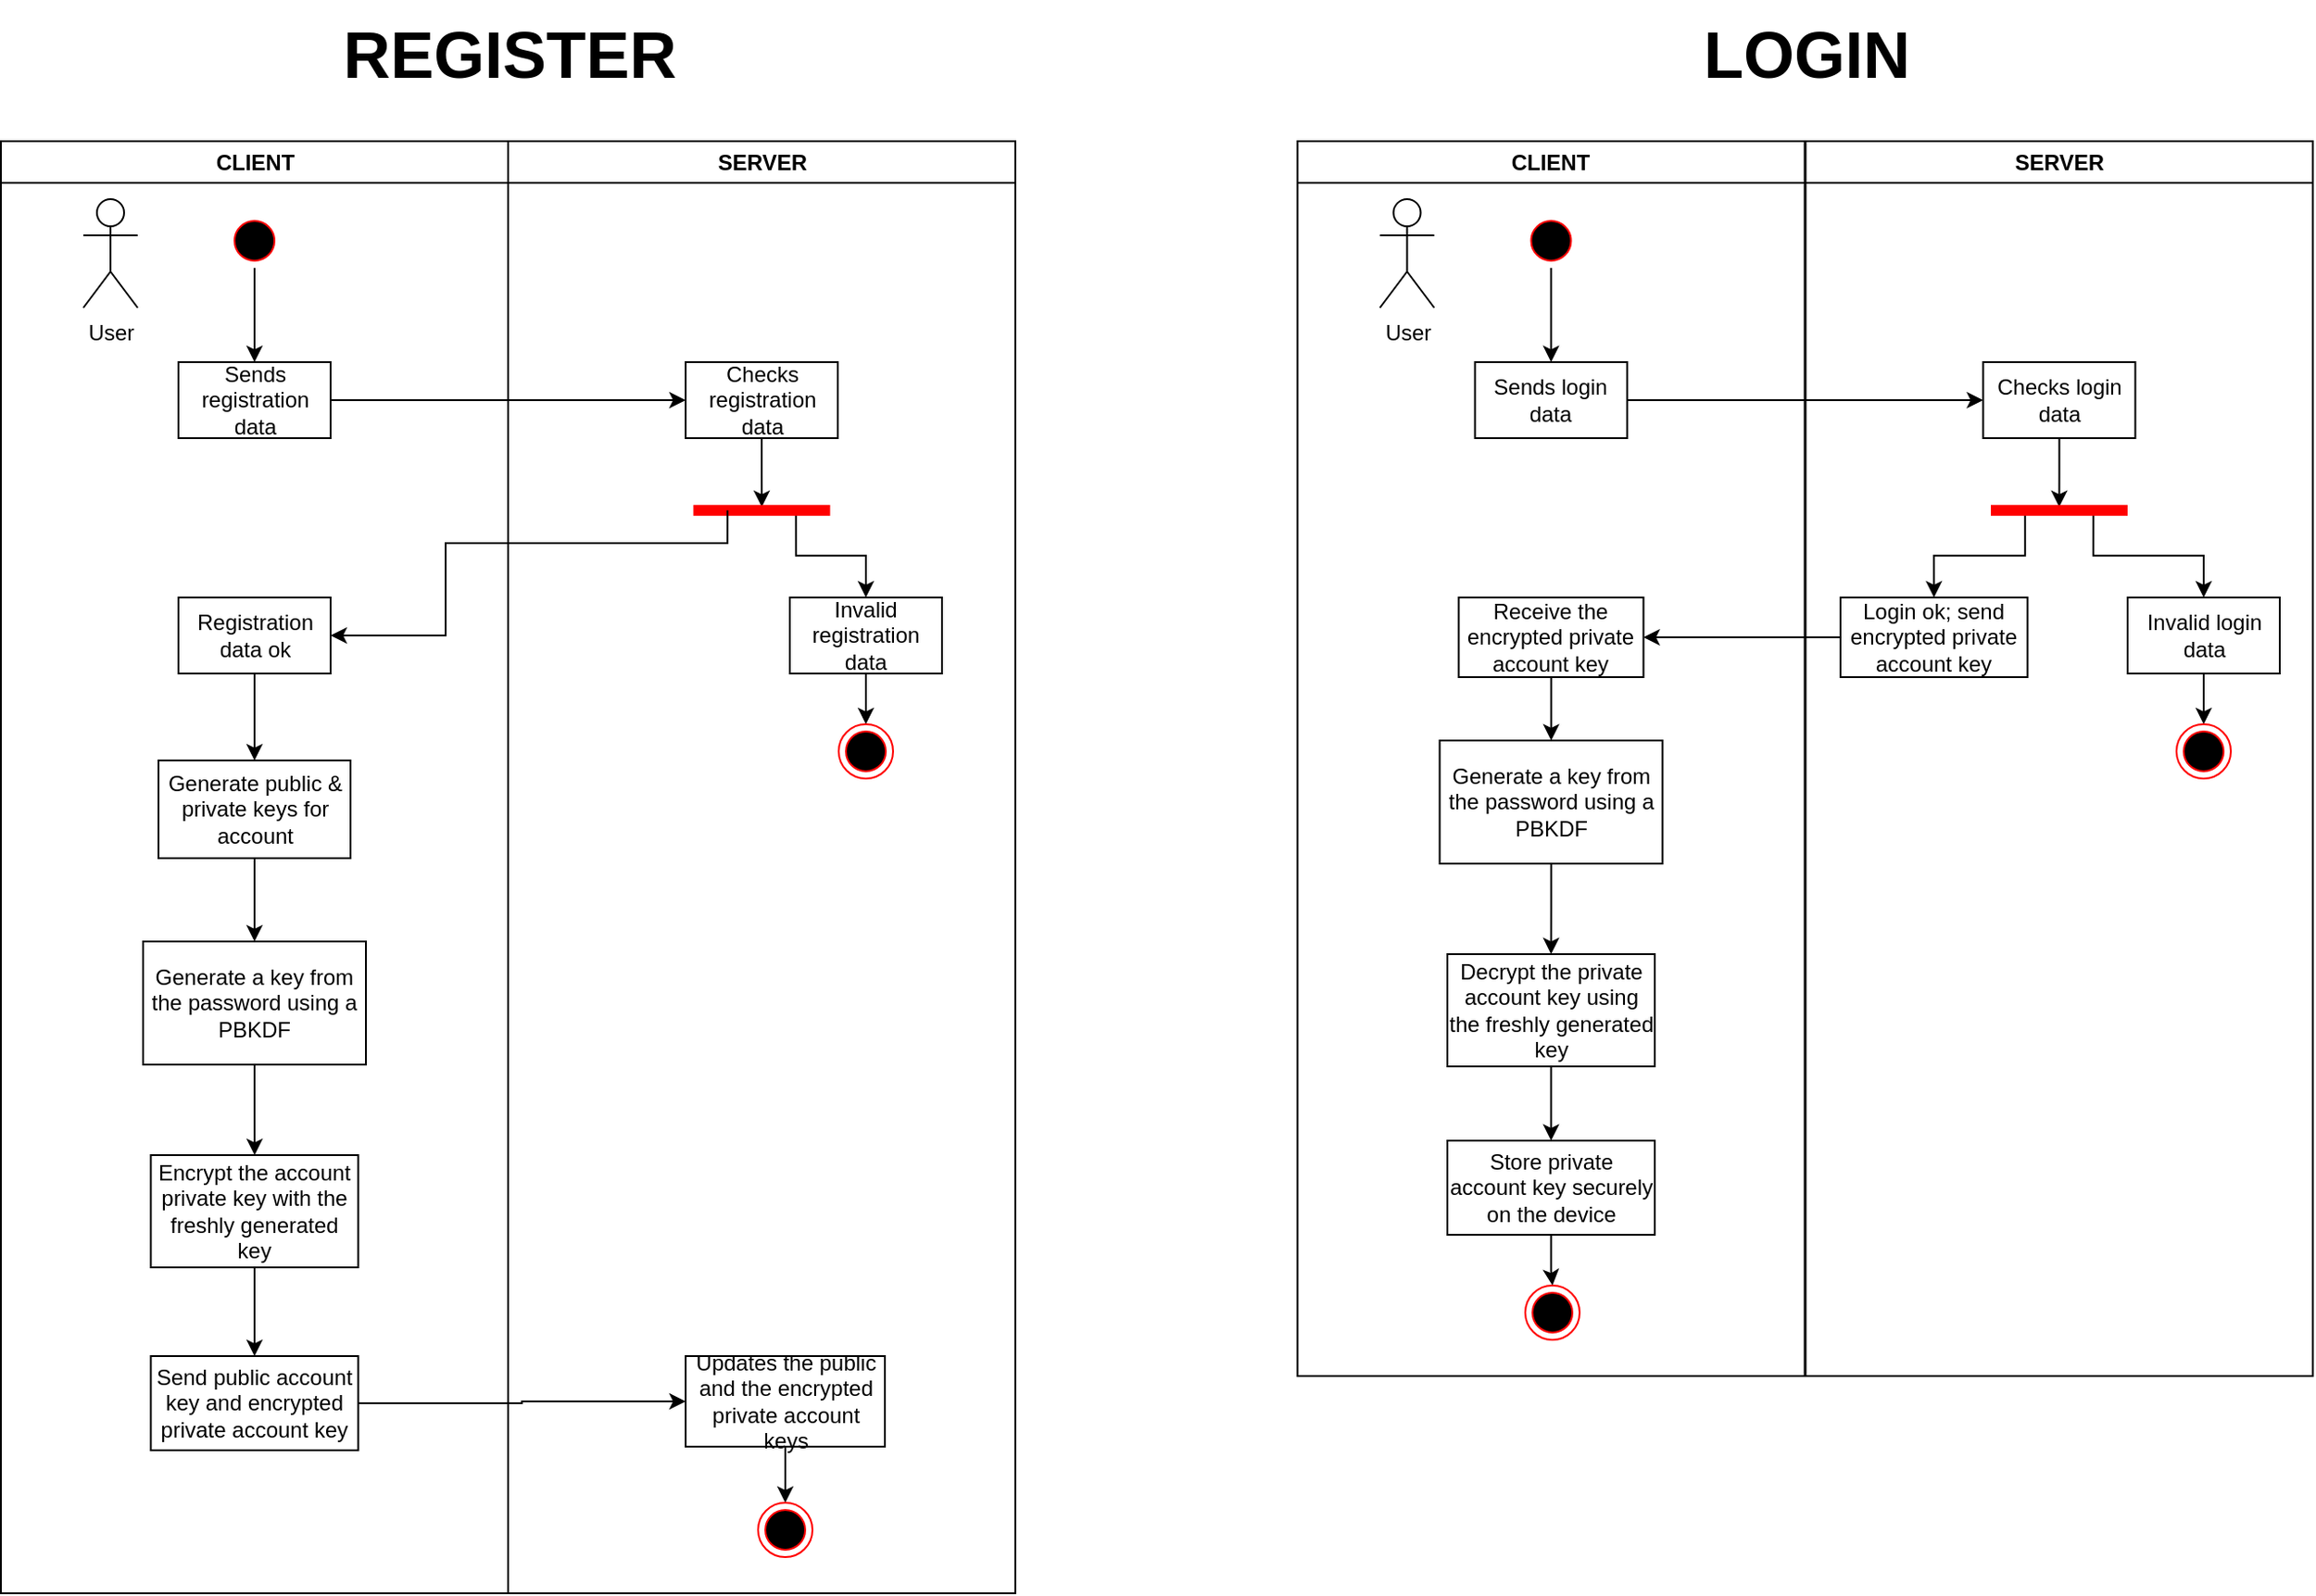 <mxfile version="24.3.1" type="device">
  <diagram name="Page-1" id="e7e014a7-5840-1c2e-5031-d8a46d1fe8dd">
    <mxGraphModel dx="1613" dy="663" grid="1" gridSize="10" guides="1" tooltips="1" connect="1" arrows="1" fold="1" page="1" pageScale="1" pageWidth="1169" pageHeight="826" background="none" math="0" shadow="0">
      <root>
        <mxCell id="0" />
        <mxCell id="1" parent="0" />
        <mxCell id="2" value="CLIENT" style="swimlane;whiteSpace=wrap;startSize=23;" parent="1" vertex="1">
          <mxGeometry x="164.5" y="128" width="280" height="802" as="geometry" />
        </mxCell>
        <mxCell id="kW0idx2W1re05_FDhmMN-83" style="edgeStyle=orthogonalEdgeStyle;rounded=0;orthogonalLoop=1;jettySize=auto;html=1;" parent="2" source="5" target="kW0idx2W1re05_FDhmMN-82" edge="1">
          <mxGeometry relative="1" as="geometry" />
        </mxCell>
        <mxCell id="5" value="" style="ellipse;shape=startState;fillColor=#000000;strokeColor=#ff0000;" parent="2" vertex="1">
          <mxGeometry x="125" y="40" width="30" height="30" as="geometry" />
        </mxCell>
        <mxCell id="kW0idx2W1re05_FDhmMN-76" value="User" style="shape=umlActor;verticalLabelPosition=bottom;verticalAlign=top;html=1;outlineConnect=0;" parent="2" vertex="1">
          <mxGeometry x="45.5" y="32" width="30" height="60" as="geometry" />
        </mxCell>
        <mxCell id="kW0idx2W1re05_FDhmMN-82" value="Sends registration data" style="rounded=0;whiteSpace=wrap;html=1;" parent="2" vertex="1">
          <mxGeometry x="98" y="122" width="84" height="42" as="geometry" />
        </mxCell>
        <mxCell id="kW0idx2W1re05_FDhmMN-110" value="" style="edgeStyle=orthogonalEdgeStyle;rounded=0;orthogonalLoop=1;jettySize=auto;html=1;" parent="2" source="kW0idx2W1re05_FDhmMN-104" target="kW0idx2W1re05_FDhmMN-108" edge="1">
          <mxGeometry relative="1" as="geometry" />
        </mxCell>
        <mxCell id="kW0idx2W1re05_FDhmMN-104" value="Registration data ok" style="rounded=0;whiteSpace=wrap;html=1;" parent="2" vertex="1">
          <mxGeometry x="98" y="252" width="84" height="42" as="geometry" />
        </mxCell>
        <mxCell id="kW0idx2W1re05_FDhmMN-113" style="edgeStyle=orthogonalEdgeStyle;rounded=0;orthogonalLoop=1;jettySize=auto;html=1;exitX=0.5;exitY=1;exitDx=0;exitDy=0;entryX=0.5;entryY=0;entryDx=0;entryDy=0;" parent="2" source="kW0idx2W1re05_FDhmMN-108" target="kW0idx2W1re05_FDhmMN-112" edge="1">
          <mxGeometry relative="1" as="geometry" />
        </mxCell>
        <mxCell id="kW0idx2W1re05_FDhmMN-108" value="Generate public &amp;amp; private keys for account" style="rounded=0;whiteSpace=wrap;html=1;" parent="2" vertex="1">
          <mxGeometry x="87" y="342" width="106" height="54" as="geometry" />
        </mxCell>
        <mxCell id="kW0idx2W1re05_FDhmMN-116" value="" style="edgeStyle=orthogonalEdgeStyle;rounded=0;orthogonalLoop=1;jettySize=auto;html=1;" parent="2" source="kW0idx2W1re05_FDhmMN-112" target="kW0idx2W1re05_FDhmMN-114" edge="1">
          <mxGeometry relative="1" as="geometry" />
        </mxCell>
        <mxCell id="kW0idx2W1re05_FDhmMN-112" value="Generate a key from the password using a PBKDF" style="rounded=0;whiteSpace=wrap;html=1;" parent="2" vertex="1">
          <mxGeometry x="78.5" y="442" width="123" height="68" as="geometry" />
        </mxCell>
        <mxCell id="kW0idx2W1re05_FDhmMN-160" value="" style="edgeStyle=orthogonalEdgeStyle;rounded=0;orthogonalLoop=1;jettySize=auto;html=1;" parent="2" source="kW0idx2W1re05_FDhmMN-114" target="kW0idx2W1re05_FDhmMN-122" edge="1">
          <mxGeometry relative="1" as="geometry" />
        </mxCell>
        <mxCell id="kW0idx2W1re05_FDhmMN-114" value="Encrypt the account private key with the freshly generated key" style="html=1;whiteSpace=wrap;" parent="2" vertex="1">
          <mxGeometry x="82.75" y="560" width="114.5" height="62" as="geometry" />
        </mxCell>
        <mxCell id="kW0idx2W1re05_FDhmMN-122" value="Send public account key and encrypted private account key" style="html=1;whiteSpace=wrap;" parent="2" vertex="1">
          <mxGeometry x="82.75" y="671" width="114.5" height="52" as="geometry" />
        </mxCell>
        <mxCell id="3" value="SERVER" style="swimlane;whiteSpace=wrap" parent="1" vertex="1">
          <mxGeometry x="444.5" y="128" width="280" height="802" as="geometry" />
        </mxCell>
        <mxCell id="kW0idx2W1re05_FDhmMN-96" value="" style="edgeStyle=orthogonalEdgeStyle;rounded=0;orthogonalLoop=1;jettySize=auto;html=1;" parent="3" source="kW0idx2W1re05_FDhmMN-85" target="kW0idx2W1re05_FDhmMN-93" edge="1">
          <mxGeometry relative="1" as="geometry" />
        </mxCell>
        <mxCell id="kW0idx2W1re05_FDhmMN-85" value="Checks registration data" style="rounded=0;whiteSpace=wrap;html=1;" parent="3" vertex="1">
          <mxGeometry x="98" y="122" width="84" height="42" as="geometry" />
        </mxCell>
        <mxCell id="kW0idx2W1re05_FDhmMN-99" style="edgeStyle=orthogonalEdgeStyle;rounded=0;orthogonalLoop=1;jettySize=auto;html=1;exitX=0.75;exitY=0.5;exitDx=0;exitDy=0;exitPerimeter=0;entryX=0.5;entryY=0;entryDx=0;entryDy=0;" parent="3" source="kW0idx2W1re05_FDhmMN-93" target="kW0idx2W1re05_FDhmMN-98" edge="1">
          <mxGeometry relative="1" as="geometry" />
        </mxCell>
        <mxCell id="kW0idx2W1re05_FDhmMN-93" value="" style="shape=line;html=1;strokeWidth=6;strokeColor=#ff0000;" parent="3" vertex="1">
          <mxGeometry x="102.25" y="202" width="75.5" height="3.78" as="geometry" />
        </mxCell>
        <mxCell id="kW0idx2W1re05_FDhmMN-101" value="" style="edgeStyle=orthogonalEdgeStyle;rounded=0;orthogonalLoop=1;jettySize=auto;html=1;" parent="3" source="kW0idx2W1re05_FDhmMN-98" target="kW0idx2W1re05_FDhmMN-100" edge="1">
          <mxGeometry relative="1" as="geometry" />
        </mxCell>
        <mxCell id="kW0idx2W1re05_FDhmMN-98" value="Invalid registration data" style="rounded=0;whiteSpace=wrap;html=1;" parent="3" vertex="1">
          <mxGeometry x="155.5" y="252" width="84" height="42" as="geometry" />
        </mxCell>
        <mxCell id="kW0idx2W1re05_FDhmMN-100" value="" style="ellipse;html=1;shape=endState;fillColor=#000000;strokeColor=#ff0000;" parent="3" vertex="1">
          <mxGeometry x="182.5" y="322" width="30" height="30" as="geometry" />
        </mxCell>
        <mxCell id="kW0idx2W1re05_FDhmMN-169" value="" style="edgeStyle=orthogonalEdgeStyle;rounded=0;orthogonalLoop=1;jettySize=auto;html=1;" parent="3" source="kW0idx2W1re05_FDhmMN-125" target="kW0idx2W1re05_FDhmMN-168" edge="1">
          <mxGeometry relative="1" as="geometry" />
        </mxCell>
        <mxCell id="kW0idx2W1re05_FDhmMN-125" value="Updates the public and the encrypted private account keys" style="html=1;whiteSpace=wrap;" parent="3" vertex="1">
          <mxGeometry x="98" y="671" width="110" height="50" as="geometry" />
        </mxCell>
        <mxCell id="kW0idx2W1re05_FDhmMN-168" value="" style="ellipse;html=1;shape=endState;fillColor=#000000;strokeColor=#ff0000;" parent="3" vertex="1">
          <mxGeometry x="138" y="752" width="30" height="30" as="geometry" />
        </mxCell>
        <mxCell id="kW0idx2W1re05_FDhmMN-75" value="&lt;b&gt;&lt;font style=&quot;font-size: 36px;&quot;&gt;REGISTER&lt;/font&gt;&lt;/b&gt;" style="text;html=1;align=center;verticalAlign=middle;resizable=0;points=[];autosize=1;strokeColor=none;fillColor=none;" parent="1" vertex="1">
          <mxGeometry x="340" y="50" width="210" height="60" as="geometry" />
        </mxCell>
        <mxCell id="kW0idx2W1re05_FDhmMN-86" style="edgeStyle=orthogonalEdgeStyle;rounded=0;orthogonalLoop=1;jettySize=auto;html=1;" parent="1" source="kW0idx2W1re05_FDhmMN-82" target="kW0idx2W1re05_FDhmMN-85" edge="1">
          <mxGeometry relative="1" as="geometry" />
        </mxCell>
        <mxCell id="kW0idx2W1re05_FDhmMN-106" style="edgeStyle=orthogonalEdgeStyle;rounded=0;orthogonalLoop=1;jettySize=auto;html=1;exitX=0.25;exitY=0.5;exitDx=0;exitDy=0;exitPerimeter=0;entryX=1;entryY=0.5;entryDx=0;entryDy=0;" parent="1" source="kW0idx2W1re05_FDhmMN-93" target="kW0idx2W1re05_FDhmMN-104" edge="1">
          <mxGeometry relative="1" as="geometry">
            <Array as="points">
              <mxPoint x="566" y="350" />
              <mxPoint x="410" y="350" />
              <mxPoint x="410" y="401" />
            </Array>
          </mxGeometry>
        </mxCell>
        <mxCell id="kW0idx2W1re05_FDhmMN-126" value="" style="edgeStyle=orthogonalEdgeStyle;rounded=0;orthogonalLoop=1;jettySize=auto;html=1;" parent="1" source="kW0idx2W1re05_FDhmMN-122" target="kW0idx2W1re05_FDhmMN-125" edge="1">
          <mxGeometry relative="1" as="geometry" />
        </mxCell>
        <mxCell id="kW0idx2W1re05_FDhmMN-127" value="CLIENT" style="swimlane;whiteSpace=wrap;startSize=23;" parent="1" vertex="1">
          <mxGeometry x="880.25" y="128" width="280" height="682" as="geometry" />
        </mxCell>
        <mxCell id="kW0idx2W1re05_FDhmMN-128" style="edgeStyle=orthogonalEdgeStyle;rounded=0;orthogonalLoop=1;jettySize=auto;html=1;" parent="kW0idx2W1re05_FDhmMN-127" source="kW0idx2W1re05_FDhmMN-129" target="kW0idx2W1re05_FDhmMN-132" edge="1">
          <mxGeometry relative="1" as="geometry" />
        </mxCell>
        <mxCell id="kW0idx2W1re05_FDhmMN-129" value="" style="ellipse;shape=startState;fillColor=#000000;strokeColor=#ff0000;" parent="kW0idx2W1re05_FDhmMN-127" vertex="1">
          <mxGeometry x="125" y="40" width="30" height="30" as="geometry" />
        </mxCell>
        <mxCell id="kW0idx2W1re05_FDhmMN-131" value="User" style="shape=umlActor;verticalLabelPosition=bottom;verticalAlign=top;html=1;outlineConnect=0;" parent="kW0idx2W1re05_FDhmMN-127" vertex="1">
          <mxGeometry x="45.5" y="32" width="30" height="60" as="geometry" />
        </mxCell>
        <mxCell id="kW0idx2W1re05_FDhmMN-132" value="Sends login data" style="rounded=0;whiteSpace=wrap;html=1;" parent="kW0idx2W1re05_FDhmMN-127" vertex="1">
          <mxGeometry x="98" y="122" width="84" height="42" as="geometry" />
        </mxCell>
        <mxCell id="kW0idx2W1re05_FDhmMN-159" value="" style="edgeStyle=orthogonalEdgeStyle;rounded=0;orthogonalLoop=1;jettySize=auto;html=1;" parent="kW0idx2W1re05_FDhmMN-127" source="kW0idx2W1re05_FDhmMN-134" target="kW0idx2W1re05_FDhmMN-138" edge="1">
          <mxGeometry relative="1" as="geometry" />
        </mxCell>
        <mxCell id="kW0idx2W1re05_FDhmMN-134" value="Receive the encrypted private account key" style="rounded=0;whiteSpace=wrap;html=1;" parent="kW0idx2W1re05_FDhmMN-127" vertex="1">
          <mxGeometry x="89" y="252" width="102" height="44" as="geometry" />
        </mxCell>
        <mxCell id="kW0idx2W1re05_FDhmMN-137" value="" style="edgeStyle=orthogonalEdgeStyle;rounded=0;orthogonalLoop=1;jettySize=auto;html=1;" parent="kW0idx2W1re05_FDhmMN-127" source="kW0idx2W1re05_FDhmMN-138" target="kW0idx2W1re05_FDhmMN-140" edge="1">
          <mxGeometry relative="1" as="geometry" />
        </mxCell>
        <mxCell id="kW0idx2W1re05_FDhmMN-138" value="Generate a key from the password using a PBKDF" style="rounded=0;whiteSpace=wrap;html=1;" parent="kW0idx2W1re05_FDhmMN-127" vertex="1">
          <mxGeometry x="78.5" y="331" width="123" height="68" as="geometry" />
        </mxCell>
        <mxCell id="kW0idx2W1re05_FDhmMN-167" value="" style="edgeStyle=orthogonalEdgeStyle;rounded=0;orthogonalLoop=1;jettySize=auto;html=1;" parent="kW0idx2W1re05_FDhmMN-127" source="kW0idx2W1re05_FDhmMN-140" target="kW0idx2W1re05_FDhmMN-144" edge="1">
          <mxGeometry relative="1" as="geometry" />
        </mxCell>
        <mxCell id="kW0idx2W1re05_FDhmMN-140" value="Decrypt the private account key using the freshly generated key" style="html=1;whiteSpace=wrap;" parent="kW0idx2W1re05_FDhmMN-127" vertex="1">
          <mxGeometry x="82.75" y="449" width="114.5" height="62" as="geometry" />
        </mxCell>
        <mxCell id="kW0idx2W1re05_FDhmMN-171" value="" style="edgeStyle=orthogonalEdgeStyle;rounded=0;orthogonalLoop=1;jettySize=auto;html=1;" parent="kW0idx2W1re05_FDhmMN-127" source="kW0idx2W1re05_FDhmMN-144" target="kW0idx2W1re05_FDhmMN-170" edge="1">
          <mxGeometry relative="1" as="geometry" />
        </mxCell>
        <mxCell id="kW0idx2W1re05_FDhmMN-144" value="Store private account key securely on the device" style="html=1;whiteSpace=wrap;" parent="kW0idx2W1re05_FDhmMN-127" vertex="1">
          <mxGeometry x="82.75" y="552" width="114.5" height="52" as="geometry" />
        </mxCell>
        <mxCell id="kW0idx2W1re05_FDhmMN-170" value="" style="ellipse;html=1;shape=endState;fillColor=#000000;strokeColor=#ff0000;" parent="kW0idx2W1re05_FDhmMN-127" vertex="1">
          <mxGeometry x="125.75" y="632" width="30" height="30" as="geometry" />
        </mxCell>
        <mxCell id="kW0idx2W1re05_FDhmMN-155" value="&lt;b&gt;&lt;font style=&quot;font-size: 36px;&quot;&gt;LOGIN&lt;/font&gt;&lt;/b&gt;" style="text;html=1;align=center;verticalAlign=middle;resizable=0;points=[];autosize=1;strokeColor=none;fillColor=none;" parent="1" vertex="1">
          <mxGeometry x="1090.5" y="50" width="140" height="60" as="geometry" />
        </mxCell>
        <mxCell id="kW0idx2W1re05_FDhmMN-146" value="SERVER" style="swimlane;whiteSpace=wrap" parent="1" vertex="1">
          <mxGeometry x="1160.75" y="128" width="280" height="682" as="geometry" />
        </mxCell>
        <mxCell id="kW0idx2W1re05_FDhmMN-147" value="" style="edgeStyle=orthogonalEdgeStyle;rounded=0;orthogonalLoop=1;jettySize=auto;html=1;" parent="kW0idx2W1re05_FDhmMN-146" source="kW0idx2W1re05_FDhmMN-148" target="kW0idx2W1re05_FDhmMN-150" edge="1">
          <mxGeometry relative="1" as="geometry" />
        </mxCell>
        <mxCell id="kW0idx2W1re05_FDhmMN-148" value="Checks login data" style="rounded=0;whiteSpace=wrap;html=1;" parent="kW0idx2W1re05_FDhmMN-146" vertex="1">
          <mxGeometry x="98" y="122" width="84" height="42" as="geometry" />
        </mxCell>
        <mxCell id="kW0idx2W1re05_FDhmMN-162" style="edgeStyle=orthogonalEdgeStyle;rounded=0;orthogonalLoop=1;jettySize=auto;html=1;exitX=0.75;exitY=0.5;exitDx=0;exitDy=0;exitPerimeter=0;entryX=0.5;entryY=0;entryDx=0;entryDy=0;" parent="kW0idx2W1re05_FDhmMN-146" source="kW0idx2W1re05_FDhmMN-150" target="kW0idx2W1re05_FDhmMN-152" edge="1">
          <mxGeometry relative="1" as="geometry" />
        </mxCell>
        <mxCell id="kW0idx2W1re05_FDhmMN-164" style="edgeStyle=orthogonalEdgeStyle;rounded=0;orthogonalLoop=1;jettySize=auto;html=1;exitX=0.25;exitY=0.5;exitDx=0;exitDy=0;exitPerimeter=0;entryX=0.5;entryY=0;entryDx=0;entryDy=0;" parent="kW0idx2W1re05_FDhmMN-146" source="kW0idx2W1re05_FDhmMN-150" target="kW0idx2W1re05_FDhmMN-163" edge="1">
          <mxGeometry relative="1" as="geometry" />
        </mxCell>
        <mxCell id="kW0idx2W1re05_FDhmMN-150" value="" style="shape=line;html=1;strokeWidth=6;strokeColor=#ff0000;" parent="kW0idx2W1re05_FDhmMN-146" vertex="1">
          <mxGeometry x="102.25" y="202" width="75.5" height="3.78" as="geometry" />
        </mxCell>
        <mxCell id="kW0idx2W1re05_FDhmMN-151" value="" style="edgeStyle=orthogonalEdgeStyle;rounded=0;orthogonalLoop=1;jettySize=auto;html=1;" parent="kW0idx2W1re05_FDhmMN-146" source="kW0idx2W1re05_FDhmMN-152" target="kW0idx2W1re05_FDhmMN-153" edge="1">
          <mxGeometry relative="1" as="geometry" />
        </mxCell>
        <mxCell id="kW0idx2W1re05_FDhmMN-152" value="Invalid login data" style="rounded=0;whiteSpace=wrap;html=1;" parent="kW0idx2W1re05_FDhmMN-146" vertex="1">
          <mxGeometry x="177.75" y="252" width="84" height="42" as="geometry" />
        </mxCell>
        <mxCell id="kW0idx2W1re05_FDhmMN-153" value="" style="ellipse;html=1;shape=endState;fillColor=#000000;strokeColor=#ff0000;" parent="kW0idx2W1re05_FDhmMN-146" vertex="1">
          <mxGeometry x="204.75" y="322" width="30" height="30" as="geometry" />
        </mxCell>
        <mxCell id="kW0idx2W1re05_FDhmMN-163" value="Login ok; send encrypted private account key" style="rounded=0;whiteSpace=wrap;html=1;" parent="kW0idx2W1re05_FDhmMN-146" vertex="1">
          <mxGeometry x="19.25" y="252" width="103.25" height="44" as="geometry" />
        </mxCell>
        <mxCell id="kW0idx2W1re05_FDhmMN-156" style="edgeStyle=orthogonalEdgeStyle;rounded=0;orthogonalLoop=1;jettySize=auto;html=1;" parent="1" source="kW0idx2W1re05_FDhmMN-132" target="kW0idx2W1re05_FDhmMN-148" edge="1">
          <mxGeometry relative="1" as="geometry" />
        </mxCell>
        <mxCell id="kW0idx2W1re05_FDhmMN-166" value="" style="edgeStyle=orthogonalEdgeStyle;rounded=0;orthogonalLoop=1;jettySize=auto;html=1;" parent="1" source="kW0idx2W1re05_FDhmMN-163" target="kW0idx2W1re05_FDhmMN-134" edge="1">
          <mxGeometry relative="1" as="geometry" />
        </mxCell>
      </root>
    </mxGraphModel>
  </diagram>
</mxfile>
